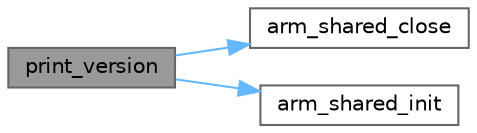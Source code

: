 digraph "print_version"
{
 // LATEX_PDF_SIZE
  bgcolor="transparent";
  edge [fontname=Helvetica,fontsize=10,labelfontname=Helvetica,labelfontsize=10];
  node [fontname=Helvetica,fontsize=10,shape=box,height=0.2,width=0.4];
  rankdir="LR";
  Node1 [id="Node000001",label="print_version",height=0.2,width=0.4,color="gray40", fillcolor="grey60", style="filled", fontcolor="black",tooltip=" "];
  Node1 -> Node2 [id="edge1_Node000001_Node000002",color="steelblue1",style="solid",tooltip=" "];
  Node2 [id="Node000002",label="arm_shared_close",height=0.2,width=0.4,color="grey40", fillcolor="white", style="filled",URL="$group__ARMSHARED.html#ga12c3557dfcb0ebbf3386b52068c56618",tooltip=" "];
  Node1 -> Node3 [id="edge2_Node000001_Node000003",color="steelblue1",style="solid",tooltip=" "];
  Node3 [id="Node000003",label="arm_shared_init",height=0.2,width=0.4,color="grey40", fillcolor="white", style="filled",URL="$group__ARMSHARED.html#gaeb6db0acbe89d1bacc6d83e34d175c26",tooltip=" "];
}

